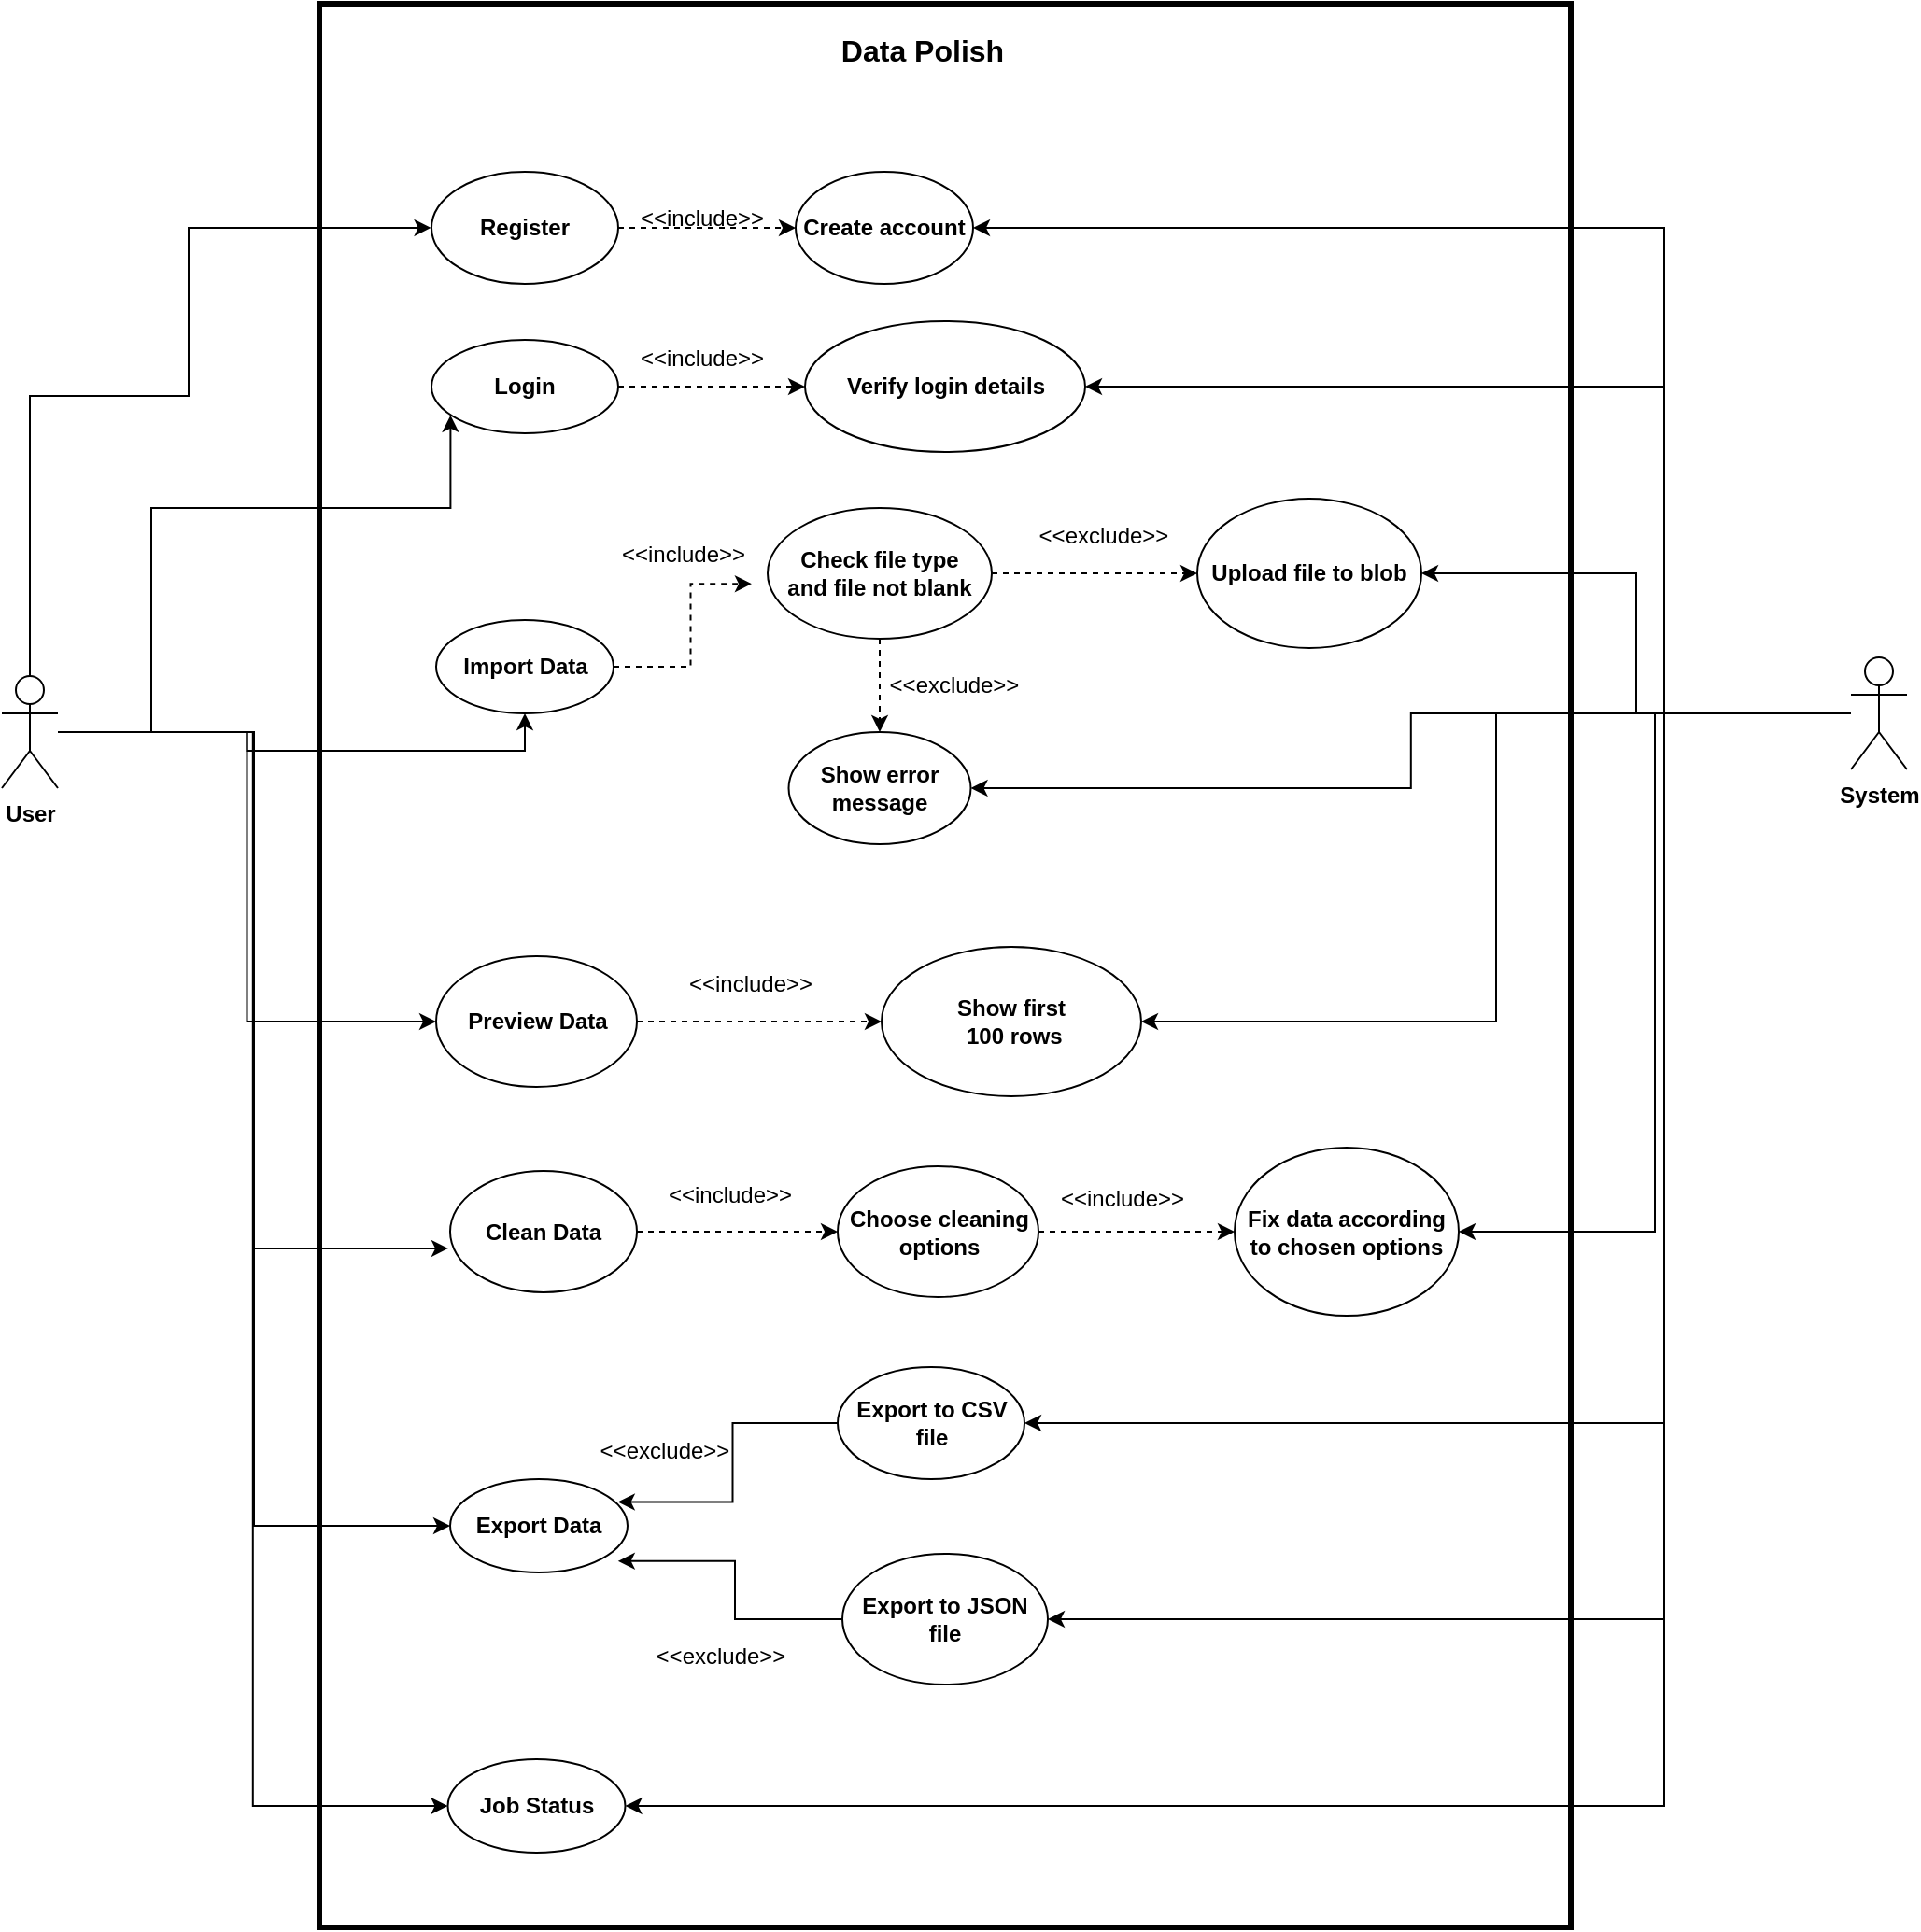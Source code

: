 <mxfile version="22.0.4" type="device">
  <diagram name="Page-1" id="USsM2cLb4Coe6pNZWOxS">
    <mxGraphModel dx="2074" dy="1178" grid="1" gridSize="10" guides="1" tooltips="1" connect="1" arrows="1" fold="1" page="1" pageScale="1" pageWidth="850" pageHeight="1100" math="0" shadow="0">
      <root>
        <mxCell id="0" />
        <mxCell id="1" parent="0" />
        <mxCell id="g0UlKLcG4n_eRabTfLo1-78" style="edgeStyle=orthogonalEdgeStyle;rounded=0;orthogonalLoop=1;jettySize=auto;html=1;entryX=0.5;entryY=1;entryDx=0;entryDy=0;" edge="1" parent="1" source="g0UlKLcG4n_eRabTfLo1-1" target="g0UlKLcG4n_eRabTfLo1-6">
          <mxGeometry relative="1" as="geometry" />
        </mxCell>
        <mxCell id="g0UlKLcG4n_eRabTfLo1-85" style="edgeStyle=orthogonalEdgeStyle;rounded=0;orthogonalLoop=1;jettySize=auto;html=1;entryX=0;entryY=0.5;entryDx=0;entryDy=0;" edge="1" parent="1" source="g0UlKLcG4n_eRabTfLo1-1" target="g0UlKLcG4n_eRabTfLo1-53">
          <mxGeometry relative="1" as="geometry" />
        </mxCell>
        <mxCell id="g0UlKLcG4n_eRabTfLo1-86" style="edgeStyle=orthogonalEdgeStyle;rounded=0;orthogonalLoop=1;jettySize=auto;html=1;entryX=0;entryY=0.5;entryDx=0;entryDy=0;" edge="1" parent="1" source="g0UlKLcG4n_eRabTfLo1-1" target="g0UlKLcG4n_eRabTfLo1-83">
          <mxGeometry relative="1" as="geometry" />
        </mxCell>
        <mxCell id="g0UlKLcG4n_eRabTfLo1-87" style="edgeStyle=orthogonalEdgeStyle;rounded=0;orthogonalLoop=1;jettySize=auto;html=1;entryX=0;entryY=0.5;entryDx=0;entryDy=0;" edge="1" parent="1" source="g0UlKLcG4n_eRabTfLo1-1" target="g0UlKLcG4n_eRabTfLo1-40">
          <mxGeometry relative="1" as="geometry" />
        </mxCell>
        <mxCell id="g0UlKLcG4n_eRabTfLo1-1" value="&lt;b&gt;User&lt;/b&gt;" style="shape=umlActor;verticalLabelPosition=bottom;verticalAlign=top;html=1;outlineConnect=0;" vertex="1" parent="1">
          <mxGeometry x="50" y="380" width="30" height="60" as="geometry" />
        </mxCell>
        <mxCell id="g0UlKLcG4n_eRabTfLo1-3" value="&lt;b&gt;&lt;font style=&quot;font-size: 16px;&quot;&gt;Data Polish&lt;/font&gt;&lt;/b&gt;" style="text;html=1;strokeColor=none;fillColor=none;align=center;verticalAlign=middle;whiteSpace=wrap;rounded=0;" vertex="1" parent="1">
          <mxGeometry x="497.5" y="30" width="90" height="30" as="geometry" />
        </mxCell>
        <mxCell id="g0UlKLcG4n_eRabTfLo1-19" style="edgeStyle=orthogonalEdgeStyle;rounded=0;orthogonalLoop=1;jettySize=auto;html=1;entryX=0;entryY=0.5;entryDx=0;entryDy=0;dashed=1;" edge="1" parent="1" source="g0UlKLcG4n_eRabTfLo1-5" target="g0UlKLcG4n_eRabTfLo1-8">
          <mxGeometry relative="1" as="geometry" />
        </mxCell>
        <mxCell id="g0UlKLcG4n_eRabTfLo1-5" value="&lt;b&gt;Login&lt;/b&gt;" style="ellipse;whiteSpace=wrap;html=1;" vertex="1" parent="1">
          <mxGeometry x="280" y="200" width="100" height="50" as="geometry" />
        </mxCell>
        <mxCell id="g0UlKLcG4n_eRabTfLo1-6" value="&lt;b&gt;Import Data&lt;/b&gt;" style="ellipse;whiteSpace=wrap;html=1;" vertex="1" parent="1">
          <mxGeometry x="282.5" y="350" width="95" height="50" as="geometry" />
        </mxCell>
        <mxCell id="g0UlKLcG4n_eRabTfLo1-8" value="" style="ellipse;whiteSpace=wrap;html=1;" vertex="1" parent="1">
          <mxGeometry x="480" y="190" width="150" height="70" as="geometry" />
        </mxCell>
        <mxCell id="g0UlKLcG4n_eRabTfLo1-9" value="&lt;b&gt;Verify login details&lt;/b&gt;" style="text;html=1;strokeColor=none;fillColor=none;align=center;verticalAlign=middle;whiteSpace=wrap;rounded=0;" vertex="1" parent="1">
          <mxGeometry x="497.5" y="210" width="115" height="30" as="geometry" />
        </mxCell>
        <mxCell id="g0UlKLcG4n_eRabTfLo1-18" style="edgeStyle=orthogonalEdgeStyle;rounded=0;orthogonalLoop=1;jettySize=auto;html=1;entryX=0;entryY=0.5;entryDx=0;entryDy=0;dashed=1;" edge="1" parent="1" source="g0UlKLcG4n_eRabTfLo1-10" target="g0UlKLcG4n_eRabTfLo1-11">
          <mxGeometry relative="1" as="geometry" />
        </mxCell>
        <mxCell id="g0UlKLcG4n_eRabTfLo1-10" value="&lt;b&gt;Register&lt;/b&gt;" style="ellipse;whiteSpace=wrap;html=1;" vertex="1" parent="1">
          <mxGeometry x="280" y="110" width="100" height="60" as="geometry" />
        </mxCell>
        <mxCell id="g0UlKLcG4n_eRabTfLo1-11" value="&lt;b&gt;Create account&lt;/b&gt;" style="ellipse;whiteSpace=wrap;html=1;" vertex="1" parent="1">
          <mxGeometry x="475" y="110" width="95" height="60" as="geometry" />
        </mxCell>
        <mxCell id="g0UlKLcG4n_eRabTfLo1-21" value="&amp;lt;&amp;lt;include&amp;gt;&amp;gt;" style="text;html=1;strokeColor=none;fillColor=none;align=center;verticalAlign=middle;whiteSpace=wrap;rounded=0;" vertex="1" parent="1">
          <mxGeometry x="395" y="120" width="60" height="30" as="geometry" />
        </mxCell>
        <mxCell id="g0UlKLcG4n_eRabTfLo1-23" value="&amp;lt;&amp;lt;include&amp;gt;&amp;gt;" style="text;html=1;strokeColor=none;fillColor=none;align=center;verticalAlign=middle;whiteSpace=wrap;rounded=0;" vertex="1" parent="1">
          <mxGeometry x="405" y="195" width="40" height="30" as="geometry" />
        </mxCell>
        <mxCell id="g0UlKLcG4n_eRabTfLo1-88" style="edgeStyle=orthogonalEdgeStyle;rounded=0;orthogonalLoop=1;jettySize=auto;html=1;entryX=1;entryY=0.5;entryDx=0;entryDy=0;" edge="1" parent="1" source="g0UlKLcG4n_eRabTfLo1-25" target="g0UlKLcG4n_eRabTfLo1-11">
          <mxGeometry relative="1" as="geometry">
            <Array as="points">
              <mxPoint x="940" y="400" />
              <mxPoint x="940" y="140" />
            </Array>
          </mxGeometry>
        </mxCell>
        <mxCell id="g0UlKLcG4n_eRabTfLo1-89" style="edgeStyle=orthogonalEdgeStyle;rounded=0;orthogonalLoop=1;jettySize=auto;html=1;entryX=1;entryY=0.5;entryDx=0;entryDy=0;" edge="1" parent="1" source="g0UlKLcG4n_eRabTfLo1-25" target="g0UlKLcG4n_eRabTfLo1-8">
          <mxGeometry relative="1" as="geometry">
            <Array as="points">
              <mxPoint x="940" y="400" />
              <mxPoint x="940" y="225" />
            </Array>
          </mxGeometry>
        </mxCell>
        <mxCell id="g0UlKLcG4n_eRabTfLo1-90" style="edgeStyle=orthogonalEdgeStyle;rounded=0;orthogonalLoop=1;jettySize=auto;html=1;entryX=1;entryY=0.5;entryDx=0;entryDy=0;" edge="1" parent="1" source="g0UlKLcG4n_eRabTfLo1-25" target="g0UlKLcG4n_eRabTfLo1-29">
          <mxGeometry relative="1" as="geometry" />
        </mxCell>
        <mxCell id="g0UlKLcG4n_eRabTfLo1-91" style="edgeStyle=orthogonalEdgeStyle;rounded=0;orthogonalLoop=1;jettySize=auto;html=1;entryX=1;entryY=0.5;entryDx=0;entryDy=0;" edge="1" parent="1" source="g0UlKLcG4n_eRabTfLo1-25" target="g0UlKLcG4n_eRabTfLo1-30">
          <mxGeometry relative="1" as="geometry" />
        </mxCell>
        <mxCell id="g0UlKLcG4n_eRabTfLo1-92" style="edgeStyle=orthogonalEdgeStyle;rounded=0;orthogonalLoop=1;jettySize=auto;html=1;entryX=1;entryY=0.5;entryDx=0;entryDy=0;" edge="1" parent="1" source="g0UlKLcG4n_eRabTfLo1-25" target="g0UlKLcG4n_eRabTfLo1-56">
          <mxGeometry relative="1" as="geometry" />
        </mxCell>
        <mxCell id="g0UlKLcG4n_eRabTfLo1-93" style="edgeStyle=orthogonalEdgeStyle;rounded=0;orthogonalLoop=1;jettySize=auto;html=1;entryX=1;entryY=0.5;entryDx=0;entryDy=0;" edge="1" parent="1" source="g0UlKLcG4n_eRabTfLo1-25" target="g0UlKLcG4n_eRabTfLo1-44">
          <mxGeometry relative="1" as="geometry" />
        </mxCell>
        <mxCell id="g0UlKLcG4n_eRabTfLo1-94" style="edgeStyle=orthogonalEdgeStyle;rounded=0;orthogonalLoop=1;jettySize=auto;html=1;entryX=1;entryY=0.5;entryDx=0;entryDy=0;" edge="1" parent="1" source="g0UlKLcG4n_eRabTfLo1-25" target="g0UlKLcG4n_eRabTfLo1-57">
          <mxGeometry relative="1" as="geometry">
            <Array as="points">
              <mxPoint x="940" y="400" />
              <mxPoint x="940" y="780" />
            </Array>
          </mxGeometry>
        </mxCell>
        <mxCell id="g0UlKLcG4n_eRabTfLo1-95" style="edgeStyle=orthogonalEdgeStyle;rounded=0;orthogonalLoop=1;jettySize=auto;html=1;entryX=1;entryY=0.5;entryDx=0;entryDy=0;" edge="1" parent="1" source="g0UlKLcG4n_eRabTfLo1-25" target="g0UlKLcG4n_eRabTfLo1-58">
          <mxGeometry relative="1" as="geometry">
            <Array as="points">
              <mxPoint x="940" y="400" />
              <mxPoint x="940" y="885" />
            </Array>
          </mxGeometry>
        </mxCell>
        <mxCell id="g0UlKLcG4n_eRabTfLo1-96" style="edgeStyle=orthogonalEdgeStyle;rounded=0;orthogonalLoop=1;jettySize=auto;html=1;entryX=1;entryY=0.5;entryDx=0;entryDy=0;" edge="1" parent="1" source="g0UlKLcG4n_eRabTfLo1-25" target="g0UlKLcG4n_eRabTfLo1-83">
          <mxGeometry relative="1" as="geometry">
            <Array as="points">
              <mxPoint x="940" y="400" />
              <mxPoint x="940" y="985" />
            </Array>
          </mxGeometry>
        </mxCell>
        <mxCell id="g0UlKLcG4n_eRabTfLo1-25" value="&lt;b&gt;System&lt;/b&gt;" style="shape=umlActor;verticalLabelPosition=bottom;verticalAlign=top;html=1;outlineConnect=0;" vertex="1" parent="1">
          <mxGeometry x="1040" y="370" width="30" height="60" as="geometry" />
        </mxCell>
        <mxCell id="g0UlKLcG4n_eRabTfLo1-37" style="edgeStyle=orthogonalEdgeStyle;rounded=0;orthogonalLoop=1;jettySize=auto;html=1;entryX=0;entryY=0.5;entryDx=0;entryDy=0;dashed=1;" edge="1" parent="1" source="g0UlKLcG4n_eRabTfLo1-26" target="g0UlKLcG4n_eRabTfLo1-29">
          <mxGeometry relative="1" as="geometry" />
        </mxCell>
        <mxCell id="g0UlKLcG4n_eRabTfLo1-54" value="" style="edgeStyle=orthogonalEdgeStyle;rounded=0;orthogonalLoop=1;jettySize=auto;html=1;dashed=1;" edge="1" parent="1" source="g0UlKLcG4n_eRabTfLo1-26" target="g0UlKLcG4n_eRabTfLo1-30">
          <mxGeometry relative="1" as="geometry" />
        </mxCell>
        <mxCell id="g0UlKLcG4n_eRabTfLo1-26" value="&lt;b&gt;Check file type &lt;br&gt;and file not blank&lt;/b&gt;" style="ellipse;whiteSpace=wrap;html=1;" vertex="1" parent="1">
          <mxGeometry x="460" y="290" width="120" height="70" as="geometry" />
        </mxCell>
        <mxCell id="g0UlKLcG4n_eRabTfLo1-29" value="&lt;b&gt;Upload file to blob&lt;/b&gt;" style="ellipse;whiteSpace=wrap;html=1;" vertex="1" parent="1">
          <mxGeometry x="690" y="285" width="120" height="80" as="geometry" />
        </mxCell>
        <mxCell id="g0UlKLcG4n_eRabTfLo1-30" value="&lt;b&gt;Show error message&lt;/b&gt;" style="ellipse;whiteSpace=wrap;html=1;" vertex="1" parent="1">
          <mxGeometry x="471.25" y="410" width="97.5" height="60" as="geometry" />
        </mxCell>
        <mxCell id="g0UlKLcG4n_eRabTfLo1-33" value="&amp;lt;&amp;lt;exclude&amp;gt;&amp;gt;" style="text;html=1;strokeColor=none;fillColor=none;align=center;verticalAlign=middle;whiteSpace=wrap;rounded=0;" vertex="1" parent="1">
          <mxGeometry x="385" y="780" width="40" height="30" as="geometry" />
        </mxCell>
        <mxCell id="g0UlKLcG4n_eRabTfLo1-35" value="&amp;lt;&amp;lt;exclude&amp;gt;&amp;gt;" style="text;html=1;strokeColor=none;fillColor=none;align=center;verticalAlign=middle;whiteSpace=wrap;rounded=0;" vertex="1" parent="1">
          <mxGeometry x="540" y="370" width="40" height="30" as="geometry" />
        </mxCell>
        <mxCell id="g0UlKLcG4n_eRabTfLo1-36" value="&amp;lt;&amp;lt;exclude&amp;gt;&amp;gt;" style="text;html=1;strokeColor=none;fillColor=none;align=center;verticalAlign=middle;whiteSpace=wrap;rounded=0;" vertex="1" parent="1">
          <mxGeometry x="620" y="290" width="40" height="30" as="geometry" />
        </mxCell>
        <mxCell id="g0UlKLcG4n_eRabTfLo1-38" value="&amp;lt;&amp;lt;include&amp;gt;&amp;gt;" style="text;html=1;strokeColor=none;fillColor=none;align=center;verticalAlign=middle;whiteSpace=wrap;rounded=0;" vertex="1" parent="1">
          <mxGeometry x="395" y="300" width="40" height="30" as="geometry" />
        </mxCell>
        <mxCell id="g0UlKLcG4n_eRabTfLo1-59" style="edgeStyle=orthogonalEdgeStyle;rounded=0;orthogonalLoop=1;jettySize=auto;html=1;entryX=0;entryY=0.5;entryDx=0;entryDy=0;dashed=1;" edge="1" parent="1" source="g0UlKLcG4n_eRabTfLo1-40" target="g0UlKLcG4n_eRabTfLo1-56">
          <mxGeometry relative="1" as="geometry" />
        </mxCell>
        <mxCell id="g0UlKLcG4n_eRabTfLo1-40" value="&lt;b&gt;Preview Data&lt;/b&gt;" style="ellipse;whiteSpace=wrap;html=1;" vertex="1" parent="1">
          <mxGeometry x="282.5" y="530" width="107.5" height="70" as="geometry" />
        </mxCell>
        <mxCell id="g0UlKLcG4n_eRabTfLo1-46" style="edgeStyle=orthogonalEdgeStyle;rounded=0;orthogonalLoop=1;jettySize=auto;html=1;entryX=0;entryY=0.5;entryDx=0;entryDy=0;dashed=1;" edge="1" parent="1" source="g0UlKLcG4n_eRabTfLo1-42" target="g0UlKLcG4n_eRabTfLo1-43">
          <mxGeometry relative="1" as="geometry" />
        </mxCell>
        <mxCell id="g0UlKLcG4n_eRabTfLo1-42" value="&lt;b&gt;Clean Data&lt;/b&gt;" style="ellipse;whiteSpace=wrap;html=1;" vertex="1" parent="1">
          <mxGeometry x="290" y="645" width="100" height="65" as="geometry" />
        </mxCell>
        <mxCell id="g0UlKLcG4n_eRabTfLo1-48" style="edgeStyle=orthogonalEdgeStyle;rounded=0;orthogonalLoop=1;jettySize=auto;html=1;entryX=0;entryY=0.5;entryDx=0;entryDy=0;dashed=1;" edge="1" parent="1" source="g0UlKLcG4n_eRabTfLo1-43" target="g0UlKLcG4n_eRabTfLo1-44">
          <mxGeometry relative="1" as="geometry" />
        </mxCell>
        <mxCell id="g0UlKLcG4n_eRabTfLo1-43" value="&lt;b&gt;Choose cleaning options&lt;/b&gt;" style="ellipse;whiteSpace=wrap;html=1;" vertex="1" parent="1">
          <mxGeometry x="497.5" y="642.5" width="107.5" height="70" as="geometry" />
        </mxCell>
        <mxCell id="g0UlKLcG4n_eRabTfLo1-44" value="&lt;b&gt;Fix data according to chosen options&lt;/b&gt;" style="ellipse;whiteSpace=wrap;html=1;" vertex="1" parent="1">
          <mxGeometry x="710" y="632.5" width="120" height="90" as="geometry" />
        </mxCell>
        <mxCell id="g0UlKLcG4n_eRabTfLo1-47" value="&amp;lt;&amp;lt;include&amp;gt;&amp;gt;" style="text;html=1;strokeColor=none;fillColor=none;align=center;verticalAlign=middle;whiteSpace=wrap;rounded=0;" vertex="1" parent="1">
          <mxGeometry x="420" y="642.5" width="40" height="30" as="geometry" />
        </mxCell>
        <mxCell id="g0UlKLcG4n_eRabTfLo1-50" value="&amp;lt;&amp;lt;include&amp;gt;&amp;gt;" style="text;html=1;strokeColor=none;fillColor=none;align=center;verticalAlign=middle;whiteSpace=wrap;rounded=0;" vertex="1" parent="1">
          <mxGeometry x="630" y="645" width="40" height="30" as="geometry" />
        </mxCell>
        <mxCell id="g0UlKLcG4n_eRabTfLo1-53" value="&lt;b&gt;Export Data&lt;/b&gt;" style="ellipse;whiteSpace=wrap;html=1;" vertex="1" parent="1">
          <mxGeometry x="290" y="810" width="95" height="50" as="geometry" />
        </mxCell>
        <mxCell id="g0UlKLcG4n_eRabTfLo1-56" value="&lt;b&gt;Show first&lt;br&gt;&amp;nbsp;100 rows&lt;/b&gt;" style="ellipse;whiteSpace=wrap;html=1;" vertex="1" parent="1">
          <mxGeometry x="521" y="525" width="139" height="80" as="geometry" />
        </mxCell>
        <mxCell id="g0UlKLcG4n_eRabTfLo1-57" value="&lt;b&gt;Export to CSV file&lt;/b&gt;" style="ellipse;whiteSpace=wrap;html=1;" vertex="1" parent="1">
          <mxGeometry x="497.5" y="750" width="100" height="60" as="geometry" />
        </mxCell>
        <mxCell id="g0UlKLcG4n_eRabTfLo1-58" value="&lt;b style=&quot;border-color: var(--border-color);&quot;&gt;Export to JSON file&lt;/b&gt;" style="ellipse;whiteSpace=wrap;html=1;" vertex="1" parent="1">
          <mxGeometry x="500" y="850" width="110" height="70" as="geometry" />
        </mxCell>
        <mxCell id="g0UlKLcG4n_eRabTfLo1-60" style="edgeStyle=orthogonalEdgeStyle;rounded=0;orthogonalLoop=1;jettySize=auto;html=1;entryX=-0.071;entryY=0.58;entryDx=0;entryDy=0;entryPerimeter=0;dashed=1;" edge="1" parent="1" source="g0UlKLcG4n_eRabTfLo1-6" target="g0UlKLcG4n_eRabTfLo1-26">
          <mxGeometry relative="1" as="geometry" />
        </mxCell>
        <mxCell id="g0UlKLcG4n_eRabTfLo1-61" value="&amp;lt;&amp;lt;include&amp;gt;&amp;gt;" style="text;html=1;strokeColor=none;fillColor=none;align=center;verticalAlign=middle;whiteSpace=wrap;rounded=0;" vertex="1" parent="1">
          <mxGeometry x="431.25" y="530" width="40" height="30" as="geometry" />
        </mxCell>
        <mxCell id="g0UlKLcG4n_eRabTfLo1-62" style="edgeStyle=orthogonalEdgeStyle;rounded=0;orthogonalLoop=1;jettySize=auto;html=1;entryX=0.946;entryY=0.245;entryDx=0;entryDy=0;entryPerimeter=0;" edge="1" parent="1" source="g0UlKLcG4n_eRabTfLo1-57" target="g0UlKLcG4n_eRabTfLo1-53">
          <mxGeometry relative="1" as="geometry" />
        </mxCell>
        <mxCell id="g0UlKLcG4n_eRabTfLo1-63" style="edgeStyle=orthogonalEdgeStyle;rounded=0;orthogonalLoop=1;jettySize=auto;html=1;entryX=0.946;entryY=0.878;entryDx=0;entryDy=0;entryPerimeter=0;" edge="1" parent="1" source="g0UlKLcG4n_eRabTfLo1-58" target="g0UlKLcG4n_eRabTfLo1-53">
          <mxGeometry relative="1" as="geometry" />
        </mxCell>
        <mxCell id="g0UlKLcG4n_eRabTfLo1-65" value="&amp;lt;&amp;lt;exclude&amp;gt;&amp;gt;" style="text;html=1;strokeColor=none;fillColor=none;align=center;verticalAlign=middle;whiteSpace=wrap;rounded=0;" vertex="1" parent="1">
          <mxGeometry x="415" y="890" width="40" height="30" as="geometry" />
        </mxCell>
        <mxCell id="g0UlKLcG4n_eRabTfLo1-67" style="edgeStyle=orthogonalEdgeStyle;rounded=0;orthogonalLoop=1;jettySize=auto;html=1;entryX=0.092;entryY=0.129;entryDx=0;entryDy=0;entryPerimeter=0;" edge="1" parent="1" source="g0UlKLcG4n_eRabTfLo1-1">
          <mxGeometry relative="1" as="geometry">
            <mxPoint x="279.8" y="139.97" as="targetPoint" />
            <Array as="points">
              <mxPoint x="65" y="230" />
              <mxPoint x="150" y="230" />
              <mxPoint x="150" y="140" />
            </Array>
          </mxGeometry>
        </mxCell>
        <mxCell id="g0UlKLcG4n_eRabTfLo1-71" style="edgeStyle=orthogonalEdgeStyle;rounded=0;orthogonalLoop=1;jettySize=auto;html=1;entryX=0.108;entryY=0.237;entryDx=0;entryDy=0;entryPerimeter=0;" edge="1" parent="1" source="g0UlKLcG4n_eRabTfLo1-1">
          <mxGeometry relative="1" as="geometry">
            <mxPoint x="290.2" y="240.41" as="targetPoint" />
            <Array as="points">
              <mxPoint x="130" y="410" />
              <mxPoint x="130" y="290" />
              <mxPoint x="290" y="290" />
            </Array>
          </mxGeometry>
        </mxCell>
        <mxCell id="g0UlKLcG4n_eRabTfLo1-82" style="edgeStyle=orthogonalEdgeStyle;rounded=0;orthogonalLoop=1;jettySize=auto;html=1;entryX=-0.01;entryY=0.638;entryDx=0;entryDy=0;entryPerimeter=0;" edge="1" parent="1" source="g0UlKLcG4n_eRabTfLo1-1" target="g0UlKLcG4n_eRabTfLo1-42">
          <mxGeometry relative="1" as="geometry" />
        </mxCell>
        <mxCell id="g0UlKLcG4n_eRabTfLo1-83" value="&lt;b&gt;Job Status&lt;/b&gt;" style="ellipse;whiteSpace=wrap;html=1;" vertex="1" parent="1">
          <mxGeometry x="288.75" y="960" width="95" height="50" as="geometry" />
        </mxCell>
        <mxCell id="g0UlKLcG4n_eRabTfLo1-97" value="" style="rounded=0;whiteSpace=wrap;html=1;fillColor=none;strokeWidth=3;" vertex="1" parent="1">
          <mxGeometry x="220" y="20" width="670" height="1030" as="geometry" />
        </mxCell>
      </root>
    </mxGraphModel>
  </diagram>
</mxfile>
